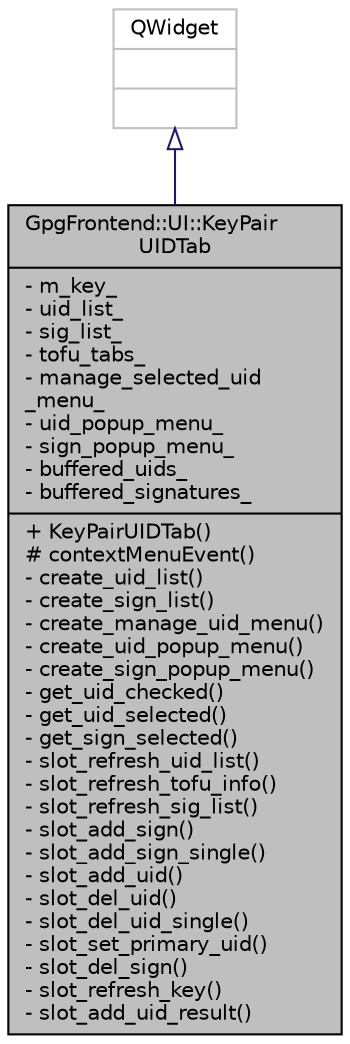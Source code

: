 digraph "GpgFrontend::UI::KeyPairUIDTab"
{
 // INTERACTIVE_SVG=YES
 // LATEX_PDF_SIZE
  edge [fontname="Helvetica",fontsize="10",labelfontname="Helvetica",labelfontsize="10"];
  node [fontname="Helvetica",fontsize="10",shape=record];
  Node1 [label="{GpgFrontend::UI::KeyPair\lUIDTab\n|- m_key_\l- uid_list_\l- sig_list_\l- tofu_tabs_\l- manage_selected_uid\l_menu_\l- uid_popup_menu_\l- sign_popup_menu_\l- buffered_uids_\l- buffered_signatures_\l|+ KeyPairUIDTab()\l# contextMenuEvent()\l- create_uid_list()\l- create_sign_list()\l- create_manage_uid_menu()\l- create_uid_popup_menu()\l- create_sign_popup_menu()\l- get_uid_checked()\l- get_uid_selected()\l- get_sign_selected()\l- slot_refresh_uid_list()\l- slot_refresh_tofu_info()\l- slot_refresh_sig_list()\l- slot_add_sign()\l- slot_add_sign_single()\l- slot_add_uid()\l- slot_del_uid()\l- slot_del_uid_single()\l- slot_set_primary_uid()\l- slot_del_sign()\l- slot_refresh_key()\l- slot_add_uid_result()\l}",height=0.2,width=0.4,color="black", fillcolor="grey75", style="filled", fontcolor="black",tooltip=" "];
  Node2 -> Node1 [dir="back",color="midnightblue",fontsize="10",style="solid",arrowtail="onormal",fontname="Helvetica"];
  Node2 [label="{QWidget\n||}",height=0.2,width=0.4,color="grey75", fillcolor="white", style="filled",tooltip=" "];
}
